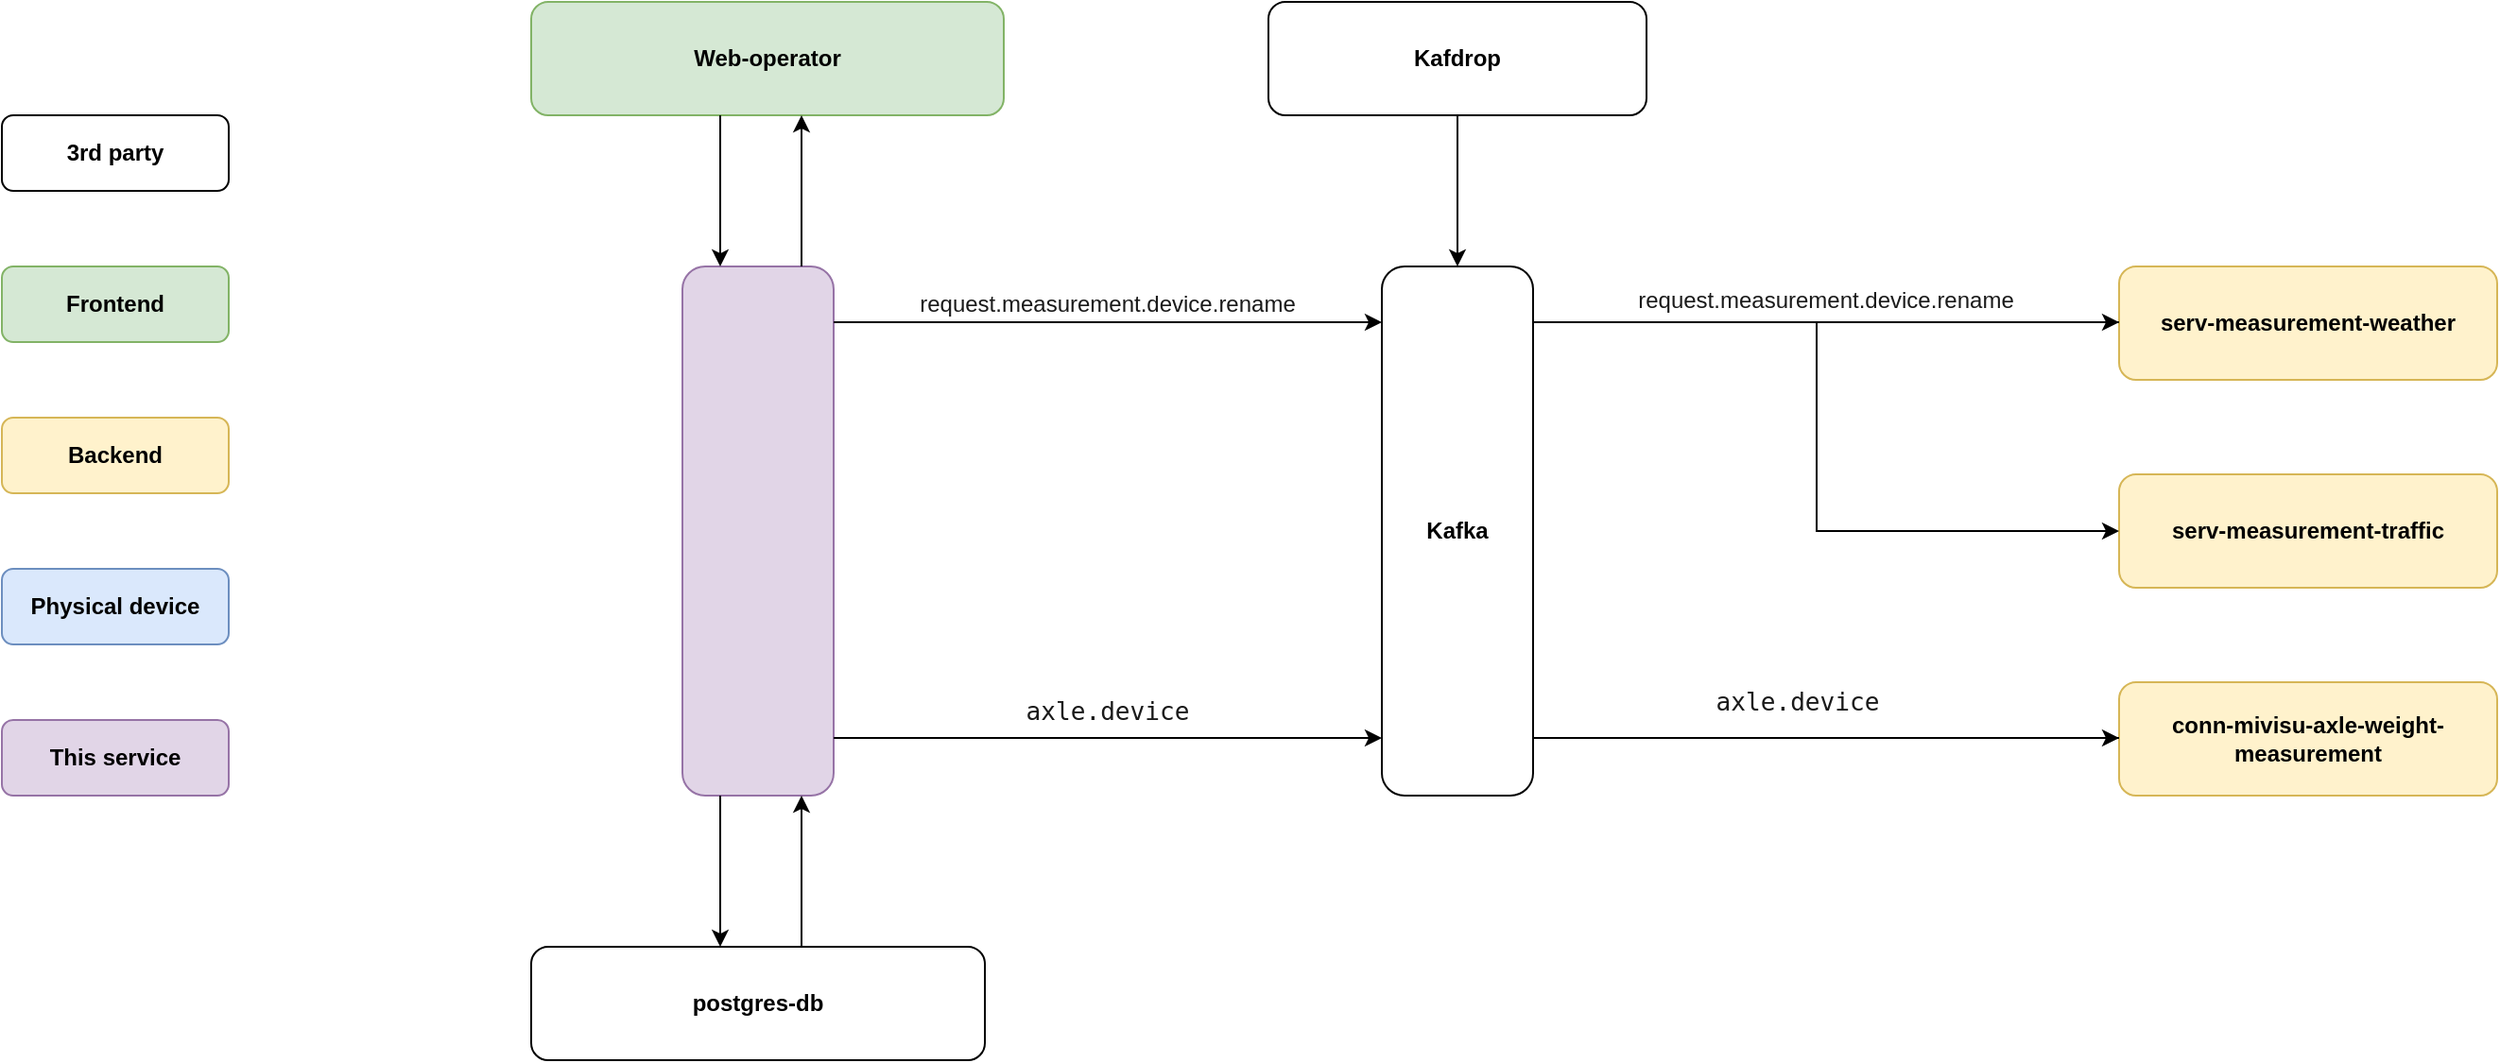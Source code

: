 <mxfile version="16.2.7" type="github">
  <diagram id="R2lEEEUBdFMjLlhIrx00" name="Page-1">
    <mxGraphModel dx="1660" dy="802" grid="1" gridSize="10" guides="1" tooltips="1" connect="1" arrows="1" fold="1" page="1" pageScale="1" pageWidth="850" pageHeight="1100" math="0" shadow="0" extFonts="Permanent Marker^https://fonts.googleapis.com/css?family=Permanent+Marker">
      <root>
        <mxCell id="0" />
        <mxCell id="1" parent="0" />
        <mxCell id="eUceQ4pwwfQBJg7TOyMr-51" value="&lt;b&gt;Frontend&lt;/b&gt;" style="rounded=1;whiteSpace=wrap;html=1;fillColor=#d5e8d4;strokeColor=#82b366;" vertex="1" parent="1">
          <mxGeometry x="80" y="320" width="120" height="40" as="geometry" />
        </mxCell>
        <mxCell id="eUceQ4pwwfQBJg7TOyMr-52" value="&lt;b&gt;Backend&lt;/b&gt;" style="rounded=1;whiteSpace=wrap;html=1;fillColor=#fff2cc;strokeColor=#d6b656;" vertex="1" parent="1">
          <mxGeometry x="80" y="400" width="120" height="40" as="geometry" />
        </mxCell>
        <mxCell id="eUceQ4pwwfQBJg7TOyMr-53" value="&lt;b&gt;Physical device&lt;/b&gt;" style="rounded=1;whiteSpace=wrap;html=1;fillColor=#dae8fc;strokeColor=#6c8ebf;" vertex="1" parent="1">
          <mxGeometry x="80" y="480" width="120" height="40" as="geometry" />
        </mxCell>
        <mxCell id="eUceQ4pwwfQBJg7TOyMr-54" value="&lt;b&gt;This service&lt;/b&gt;" style="rounded=1;whiteSpace=wrap;html=1;fillColor=#e1d5e7;strokeColor=#9673a6;" vertex="1" parent="1">
          <mxGeometry x="80" y="560" width="120" height="40" as="geometry" />
        </mxCell>
        <mxCell id="eUceQ4pwwfQBJg7TOyMr-55" value="&lt;b&gt;Kafdrop&lt;/b&gt;" style="rounded=1;whiteSpace=wrap;html=1;" vertex="1" parent="1">
          <mxGeometry x="750" y="180" width="200" height="60" as="geometry" />
        </mxCell>
        <mxCell id="eUceQ4pwwfQBJg7TOyMr-56" value="&lt;b&gt;Kafka&lt;/b&gt;" style="rounded=1;whiteSpace=wrap;html=1;" vertex="1" parent="1">
          <mxGeometry x="810" y="320" width="80" height="280" as="geometry" />
        </mxCell>
        <mxCell id="eUceQ4pwwfQBJg7TOyMr-57" value="" style="rounded=1;whiteSpace=wrap;html=1;fillColor=#e1d5e7;strokeColor=#9673a6;" vertex="1" parent="1">
          <mxGeometry x="440" y="320" width="80" height="280" as="geometry" />
        </mxCell>
        <mxCell id="eUceQ4pwwfQBJg7TOyMr-58" value="&lt;b&gt;serv-measurement-weather&lt;/b&gt;" style="rounded=1;whiteSpace=wrap;html=1;fillColor=#fff2cc;strokeColor=#d6b656;" vertex="1" parent="1">
          <mxGeometry x="1200" y="320" width="200" height="60" as="geometry" />
        </mxCell>
        <mxCell id="eUceQ4pwwfQBJg7TOyMr-59" value="&lt;b&gt;postgres-db&lt;/b&gt;" style="rounded=1;whiteSpace=wrap;html=1;" vertex="1" parent="1">
          <mxGeometry x="360" y="680" width="240" height="60" as="geometry" />
        </mxCell>
        <mxCell id="eUceQ4pwwfQBJg7TOyMr-63" value="request.measurement.device.rename" style="text;html=1;strokeColor=none;fillColor=none;align=center;verticalAlign=middle;whiteSpace=wrap;rounded=0;labelBackgroundColor=#FFFFFF;fontColor=#1A1A1A;" vertex="1" parent="1">
          <mxGeometry x="940" y="320" width="210" height="35" as="geometry" />
        </mxCell>
        <mxCell id="eUceQ4pwwfQBJg7TOyMr-65" value="request.measurement.device.rename" style="text;html=1;strokeColor=none;fillColor=none;align=center;verticalAlign=middle;whiteSpace=wrap;rounded=0;labelBackgroundColor=#FFFFFF;fontColor=#1A1A1A;" vertex="1" parent="1">
          <mxGeometry x="560" y="325" width="210" height="30" as="geometry" />
        </mxCell>
        <mxCell id="eUceQ4pwwfQBJg7TOyMr-66" value="" style="endArrow=classic;html=1;rounded=0;fontColor=#1A1A1A;entryX=0.5;entryY=0;entryDx=0;entryDy=0;" edge="1" parent="1" source="eUceQ4pwwfQBJg7TOyMr-55" target="eUceQ4pwwfQBJg7TOyMr-56">
          <mxGeometry width="50" height="50" relative="1" as="geometry">
            <mxPoint x="760" y="390" as="sourcePoint" />
            <mxPoint x="810" y="340" as="targetPoint" />
          </mxGeometry>
        </mxCell>
        <mxCell id="eUceQ4pwwfQBJg7TOyMr-67" value="&lt;b&gt;serv-measurement-traffic&lt;/b&gt;" style="rounded=1;whiteSpace=wrap;html=1;fillColor=#fff2cc;strokeColor=#d6b656;" vertex="1" parent="1">
          <mxGeometry x="1200" y="430" width="200" height="60" as="geometry" />
        </mxCell>
        <mxCell id="eUceQ4pwwfQBJg7TOyMr-72" value="" style="endArrow=classic;html=1;rounded=0;fontSize=20;fontColor=#1A1A1A;exitX=0;exitY=0.5;exitDx=0;exitDy=0;" edge="1" parent="1">
          <mxGeometry width="50" height="50" relative="1" as="geometry">
            <mxPoint x="1200" y="349.5" as="sourcePoint" />
            <mxPoint x="1200" y="349.5" as="targetPoint" />
            <Array as="points">
              <mxPoint x="890" y="349.5" />
            </Array>
          </mxGeometry>
        </mxCell>
        <mxCell id="eUceQ4pwwfQBJg7TOyMr-80" value="" style="endArrow=classic;html=1;rounded=0;fontSize=20;fontColor=#1A1A1A;exitX=0;exitY=0.5;exitDx=0;exitDy=0;entryX=0;entryY=0.5;entryDx=0;entryDy=0;" edge="1" parent="1">
          <mxGeometry width="50" height="50" relative="1" as="geometry">
            <mxPoint x="800" y="569.5" as="sourcePoint" />
            <mxPoint x="810" y="569.5" as="targetPoint" />
            <Array as="points">
              <mxPoint x="520" y="569.5" />
            </Array>
          </mxGeometry>
        </mxCell>
        <mxCell id="eUceQ4pwwfQBJg7TOyMr-99" value="" style="endArrow=classic;html=1;rounded=0;entryX=0;entryY=0.5;entryDx=0;entryDy=0;" edge="1" parent="1" target="eUceQ4pwwfQBJg7TOyMr-67">
          <mxGeometry width="50" height="50" relative="1" as="geometry">
            <mxPoint x="1040" y="350" as="sourcePoint" />
            <mxPoint x="1090" y="270" as="targetPoint" />
            <Array as="points">
              <mxPoint x="1040" y="460" />
            </Array>
          </mxGeometry>
        </mxCell>
        <mxCell id="eUceQ4pwwfQBJg7TOyMr-104" value="&lt;pre&gt;&lt;font face=&quot;jetbrains mono, monospace&quot; color=&quot;#1a1a1a&quot;&gt;&lt;span style=&quot;font-size: 13.067px ; background-color: rgb(255 , 255 , 255)&quot;&gt;axle.device&lt;/span&gt;&lt;/font&gt;&lt;font color=&quot;#bbbbbb&quot; face=&quot;jetbrains mono, monospace&quot; style=&quot;background-color: rgb(40 , 44 , 52)&quot;&gt;&lt;span style=&quot;font-size: 9.8pt&quot;&gt;&lt;br&gt;&lt;/span&gt;&lt;/font&gt;&lt;/pre&gt;" style="text;html=1;strokeColor=none;fillColor=none;align=center;verticalAlign=middle;whiteSpace=wrap;rounded=0;" vertex="1" parent="1">
          <mxGeometry x="575" y="540" width="180" height="30" as="geometry" />
        </mxCell>
        <mxCell id="eUceQ4pwwfQBJg7TOyMr-108" value="&lt;b&gt;conn-mivisu-axle-weight-measurement&lt;/b&gt;" style="rounded=1;whiteSpace=wrap;html=1;fillColor=#fff2cc;strokeColor=#d6b656;" vertex="1" parent="1">
          <mxGeometry x="1200" y="540" width="200" height="60" as="geometry" />
        </mxCell>
        <mxCell id="eUceQ4pwwfQBJg7TOyMr-109" value="" style="endArrow=classic;html=1;rounded=0;fontSize=20;fontColor=#1A1A1A;exitX=0;exitY=0.5;exitDx=0;exitDy=0;" edge="1" parent="1">
          <mxGeometry width="50" height="50" relative="1" as="geometry">
            <mxPoint x="1200" y="569.5" as="sourcePoint" />
            <mxPoint x="1200" y="569.5" as="targetPoint" />
            <Array as="points">
              <mxPoint x="890" y="569.5" />
            </Array>
          </mxGeometry>
        </mxCell>
        <mxCell id="eUceQ4pwwfQBJg7TOyMr-110" value="&lt;pre&gt;&lt;font face=&quot;jetbrains mono, monospace&quot; color=&quot;#1a1a1a&quot;&gt;&lt;span style=&quot;font-size: 13.067px ; background-color: rgb(255 , 255 , 255)&quot;&gt;axle.device&lt;/span&gt;&lt;/font&gt;&lt;font color=&quot;#bbbbbb&quot; face=&quot;jetbrains mono, monospace&quot; style=&quot;background-color: rgb(40 , 44 , 52)&quot;&gt;&lt;span style=&quot;font-size: 9.8pt&quot;&gt;&lt;br&gt;&lt;/span&gt;&lt;/font&gt;&lt;/pre&gt;" style="text;html=1;strokeColor=none;fillColor=none;align=center;verticalAlign=middle;whiteSpace=wrap;rounded=0;" vertex="1" parent="1">
          <mxGeometry x="940" y="535" width="180" height="30" as="geometry" />
        </mxCell>
        <mxCell id="eUceQ4pwwfQBJg7TOyMr-112" value="&lt;b&gt;Web-operator&lt;/b&gt;" style="rounded=1;whiteSpace=wrap;html=1;fillColor=#d5e8d4;strokeColor=#82b366;" vertex="1" parent="1">
          <mxGeometry x="360" y="180" width="250" height="60" as="geometry" />
        </mxCell>
        <mxCell id="eUceQ4pwwfQBJg7TOyMr-113" value="&lt;b&gt;3rd party&lt;/b&gt;" style="rounded=1;whiteSpace=wrap;html=1;" vertex="1" parent="1">
          <mxGeometry x="80" y="240" width="120" height="40" as="geometry" />
        </mxCell>
        <mxCell id="eUceQ4pwwfQBJg7TOyMr-115" value="" style="endArrow=classic;html=1;rounded=0;fontColor=#1A1A1A;entryX=0.5;entryY=0;entryDx=0;entryDy=0;" edge="1" parent="1">
          <mxGeometry width="50" height="50" relative="1" as="geometry">
            <mxPoint x="460" y="240" as="sourcePoint" />
            <mxPoint x="460" y="320" as="targetPoint" />
          </mxGeometry>
        </mxCell>
        <mxCell id="eUceQ4pwwfQBJg7TOyMr-116" value="" style="endArrow=classic;html=1;rounded=0;fontSize=20;fontColor=#1A1A1A;exitX=0;exitY=0.5;exitDx=0;exitDy=0;entryX=0;entryY=0.5;entryDx=0;entryDy=0;" edge="1" parent="1">
          <mxGeometry width="50" height="50" relative="1" as="geometry">
            <mxPoint x="800" y="349.5" as="sourcePoint" />
            <mxPoint x="810" y="349.5" as="targetPoint" />
            <Array as="points">
              <mxPoint x="520" y="349.5" />
            </Array>
          </mxGeometry>
        </mxCell>
        <mxCell id="eUceQ4pwwfQBJg7TOyMr-118" value="" style="endArrow=classic;html=1;rounded=0;fontColor=#1A1A1A;entryX=0.5;entryY=0;entryDx=0;entryDy=0;" edge="1" parent="1">
          <mxGeometry width="50" height="50" relative="1" as="geometry">
            <mxPoint x="460" y="600" as="sourcePoint" />
            <mxPoint x="460" y="680" as="targetPoint" />
          </mxGeometry>
        </mxCell>
        <mxCell id="eUceQ4pwwfQBJg7TOyMr-119" value="" style="endArrow=classic;html=1;rounded=0;entryX=0.532;entryY=1;entryDx=0;entryDy=0;entryPerimeter=0;" edge="1" parent="1">
          <mxGeometry width="50" height="50" relative="1" as="geometry">
            <mxPoint x="503" y="680" as="sourcePoint" />
            <mxPoint x="503" y="600" as="targetPoint" />
          </mxGeometry>
        </mxCell>
        <mxCell id="eUceQ4pwwfQBJg7TOyMr-121" value="" style="endArrow=classic;html=1;rounded=0;entryX=0.532;entryY=1;entryDx=0;entryDy=0;entryPerimeter=0;" edge="1" parent="1">
          <mxGeometry width="50" height="50" relative="1" as="geometry">
            <mxPoint x="503" y="320" as="sourcePoint" />
            <mxPoint x="503" y="240" as="targetPoint" />
          </mxGeometry>
        </mxCell>
      </root>
    </mxGraphModel>
  </diagram>
</mxfile>
